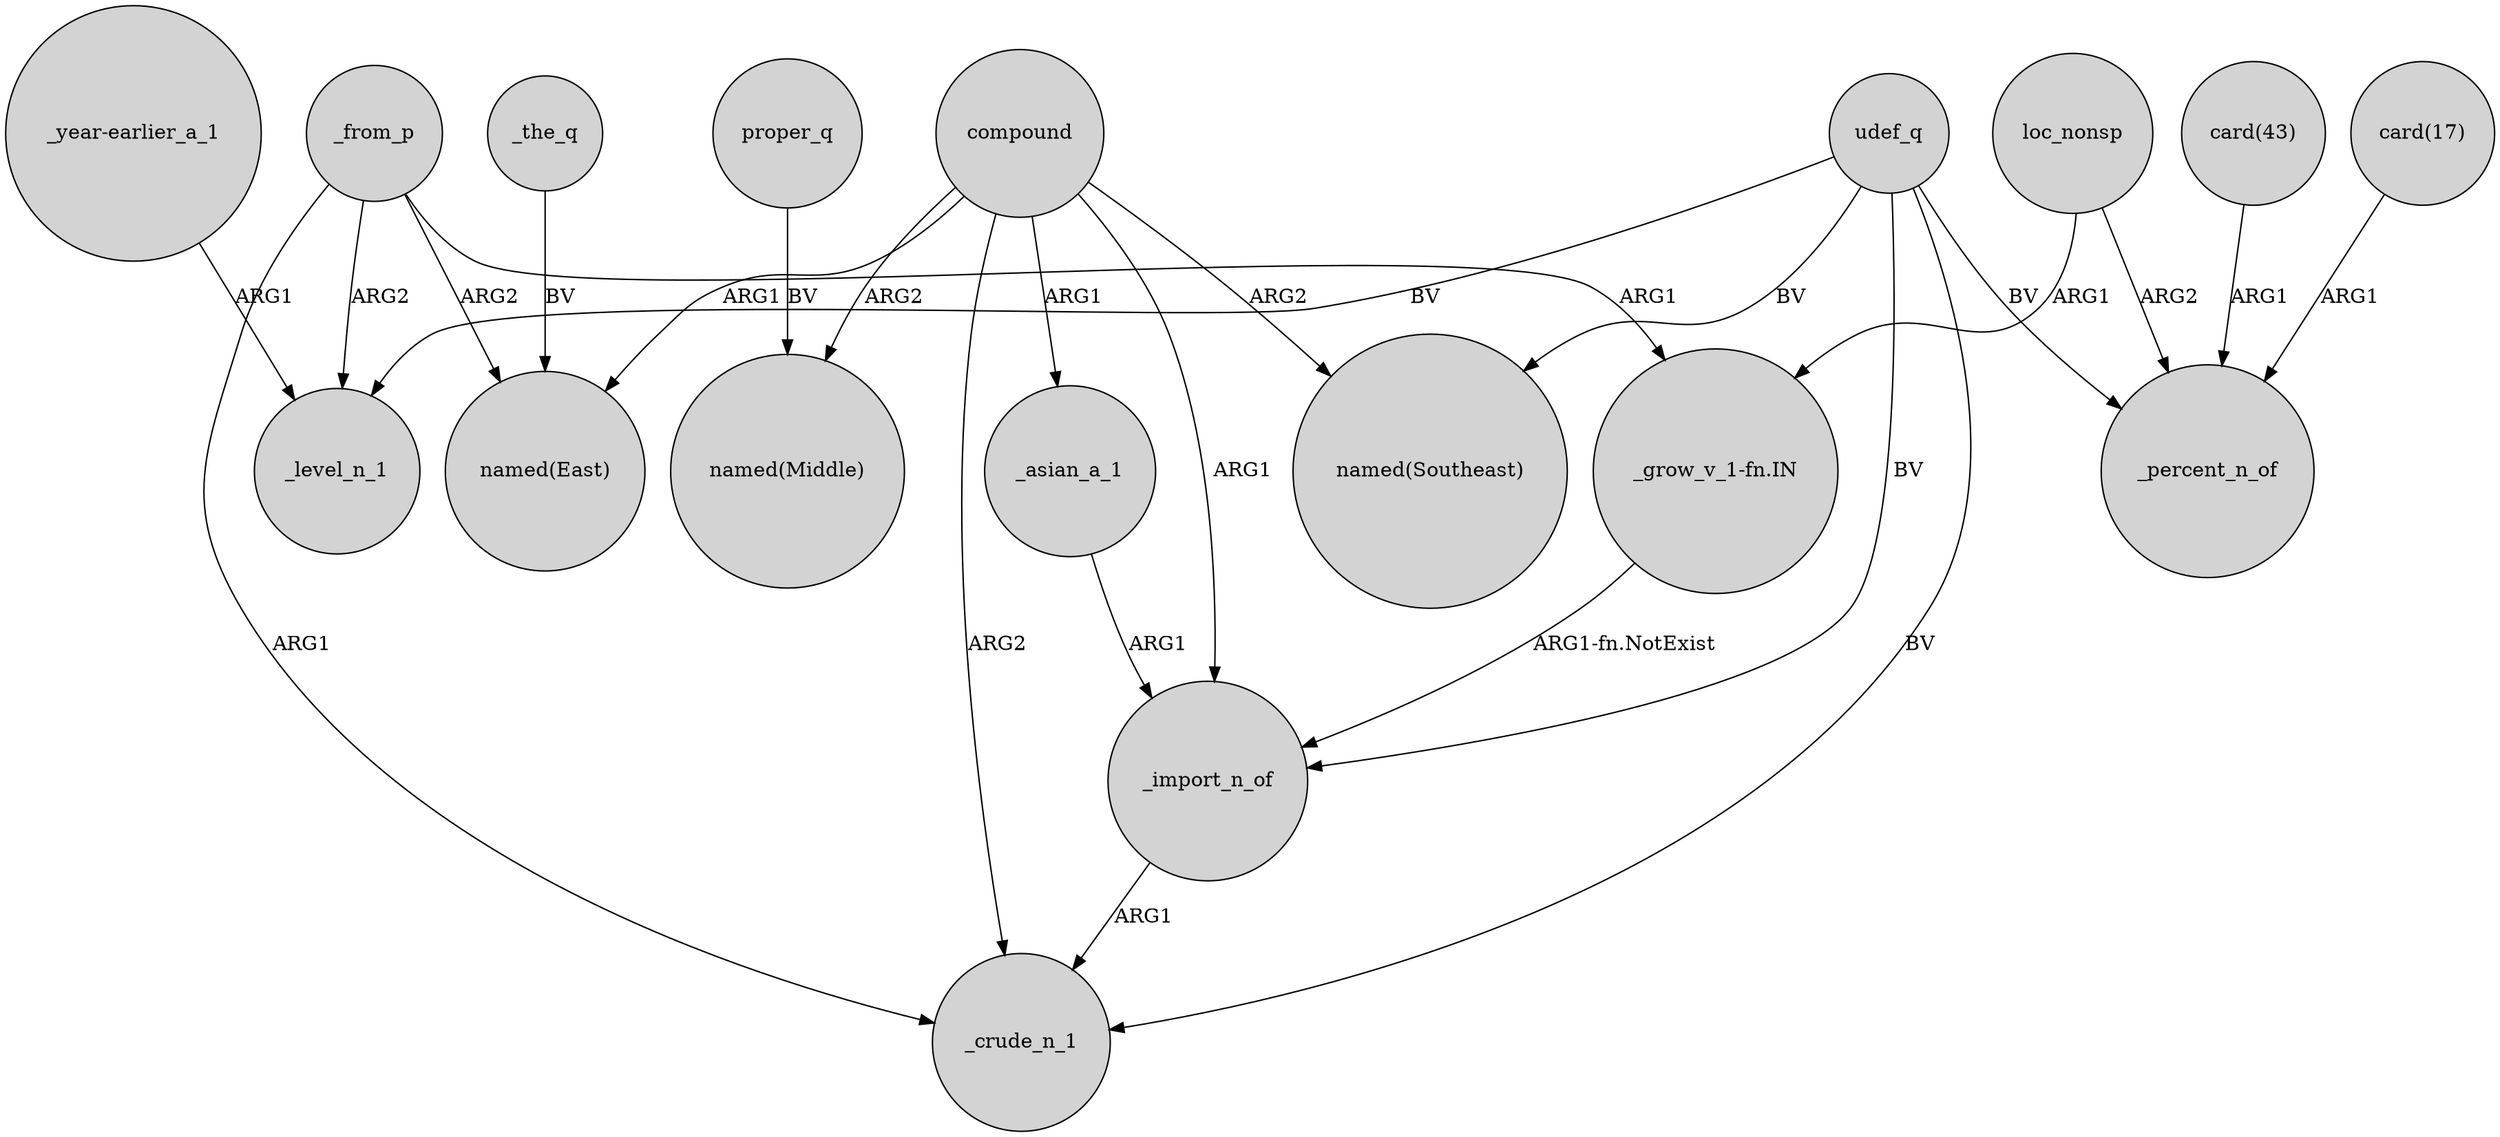 digraph {
	node [shape=circle style=filled]
	"_year-earlier_a_1" -> _level_n_1 [label=ARG1]
	_asian_a_1 -> _import_n_of [label=ARG1]
	_import_n_of -> _crude_n_1 [label=ARG1]
	proper_q -> "named(Middle)" [label=BV]
	_from_p -> _crude_n_1 [label=ARG1]
	_the_q -> "named(East)" [label=BV]
	_from_p -> _level_n_1 [label=ARG2]
	compound -> "named(Southeast)" [label=ARG2]
	compound -> "named(Middle)" [label=ARG2]
	"card(17)" -> _percent_n_of [label=ARG1]
	_from_p -> "_grow_v_1-fn.IN" [label=ARG1]
	"card(43)" -> _percent_n_of [label=ARG1]
	udef_q -> "named(Southeast)" [label=BV]
	_from_p -> "named(East)" [label=ARG2]
	udef_q -> _level_n_1 [label=BV]
	loc_nonsp -> _percent_n_of [label=ARG2]
	loc_nonsp -> "_grow_v_1-fn.IN" [label=ARG1]
	compound -> "named(East)" [label=ARG1]
	udef_q -> _import_n_of [label=BV]
	"_grow_v_1-fn.IN" -> _import_n_of [label="ARG1-fn.NotExist"]
	udef_q -> _percent_n_of [label=BV]
	udef_q -> _crude_n_1 [label=BV]
	compound -> _import_n_of [label=ARG1]
	compound -> _asian_a_1 [label=ARG1]
	compound -> _crude_n_1 [label=ARG2]
}
